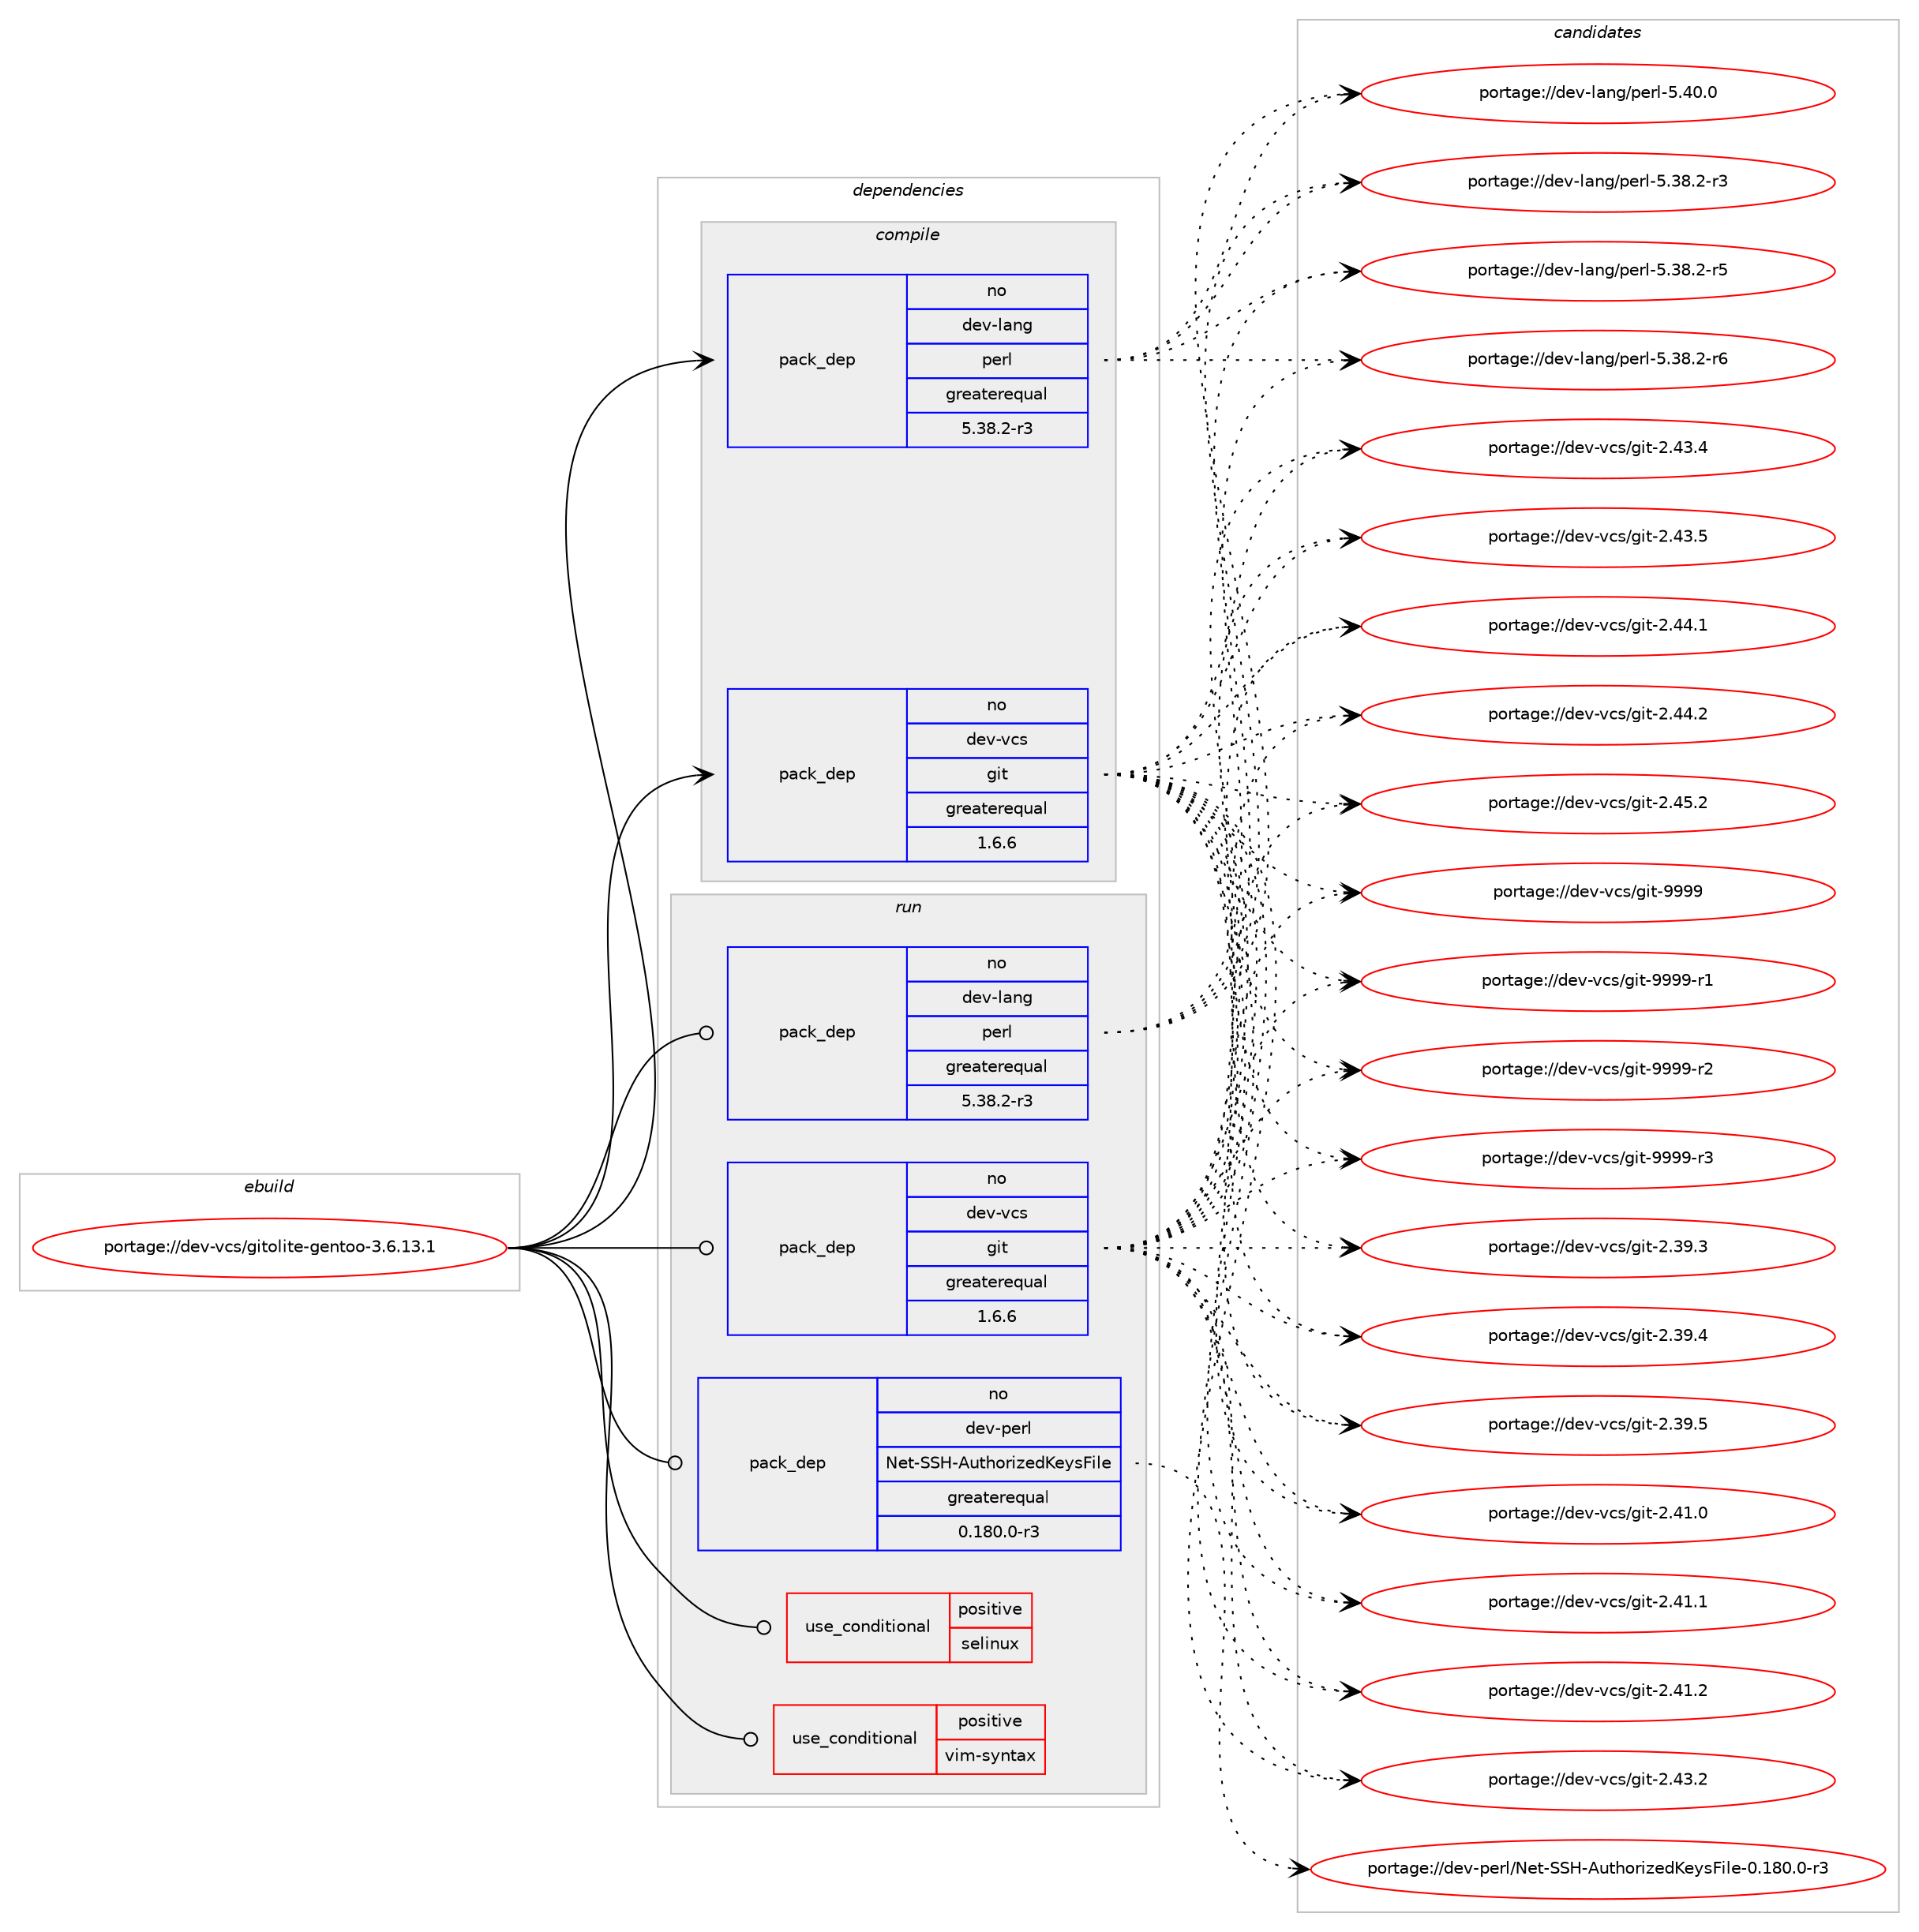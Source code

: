 digraph prolog {

# *************
# Graph options
# *************

newrank=true;
concentrate=true;
compound=true;
graph [rankdir=LR,fontname=Helvetica,fontsize=10,ranksep=1.5];#, ranksep=2.5, nodesep=0.2];
edge  [arrowhead=vee];
node  [fontname=Helvetica,fontsize=10];

# **********
# The ebuild
# **********

subgraph cluster_leftcol {
color=gray;
rank=same;
label=<<i>ebuild</i>>;
id [label="portage://dev-vcs/gitolite-gentoo-3.6.13.1", color=red, width=4, href="../dev-vcs/gitolite-gentoo-3.6.13.1.svg"];
}

# ****************
# The dependencies
# ****************

subgraph cluster_midcol {
color=gray;
label=<<i>dependencies</i>>;
subgraph cluster_compile {
fillcolor="#eeeeee";
style=filled;
label=<<i>compile</i>>;
subgraph pack50899 {
dependency113443 [label=<<TABLE BORDER="0" CELLBORDER="1" CELLSPACING="0" CELLPADDING="4" WIDTH="220"><TR><TD ROWSPAN="6" CELLPADDING="30">pack_dep</TD></TR><TR><TD WIDTH="110">no</TD></TR><TR><TD>dev-lang</TD></TR><TR><TD>perl</TD></TR><TR><TD>greaterequal</TD></TR><TR><TD>5.38.2-r3</TD></TR></TABLE>>, shape=none, color=blue];
}
id:e -> dependency113443:w [weight=20,style="solid",arrowhead="vee"];
# *** BEGIN UNKNOWN DEPENDENCY TYPE (TODO) ***
# id -> package_dependency(portage://dev-vcs/gitolite-gentoo-3.6.13.1,install,no,dev-lang,perl,none,[,,],[],[])
# *** END UNKNOWN DEPENDENCY TYPE (TODO) ***

subgraph pack50900 {
dependency113444 [label=<<TABLE BORDER="0" CELLBORDER="1" CELLSPACING="0" CELLPADDING="4" WIDTH="220"><TR><TD ROWSPAN="6" CELLPADDING="30">pack_dep</TD></TR><TR><TD WIDTH="110">no</TD></TR><TR><TD>dev-vcs</TD></TR><TR><TD>git</TD></TR><TR><TD>greaterequal</TD></TR><TR><TD>1.6.6</TD></TR></TABLE>>, shape=none, color=blue];
}
id:e -> dependency113444:w [weight=20,style="solid",arrowhead="vee"];
# *** BEGIN UNKNOWN DEPENDENCY TYPE (TODO) ***
# id -> package_dependency(portage://dev-vcs/gitolite-gentoo-3.6.13.1,install,no,virtual,perl-File-Path,none,[,,],[],[])
# *** END UNKNOWN DEPENDENCY TYPE (TODO) ***

# *** BEGIN UNKNOWN DEPENDENCY TYPE (TODO) ***
# id -> package_dependency(portage://dev-vcs/gitolite-gentoo-3.6.13.1,install,no,virtual,perl-File-Temp,none,[,,],[],[])
# *** END UNKNOWN DEPENDENCY TYPE (TODO) ***

}
subgraph cluster_compileandrun {
fillcolor="#eeeeee";
style=filled;
label=<<i>compile and run</i>>;
}
subgraph cluster_run {
fillcolor="#eeeeee";
style=filled;
label=<<i>run</i>>;
subgraph cond61101 {
dependency113445 [label=<<TABLE BORDER="0" CELLBORDER="1" CELLSPACING="0" CELLPADDING="4"><TR><TD ROWSPAN="3" CELLPADDING="10">use_conditional</TD></TR><TR><TD>positive</TD></TR><TR><TD>selinux</TD></TR></TABLE>>, shape=none, color=red];
# *** BEGIN UNKNOWN DEPENDENCY TYPE (TODO) ***
# dependency113445 -> package_dependency(portage://dev-vcs/gitolite-gentoo-3.6.13.1,run,no,sec-policy,selinux-gitosis,none,[,,],[],[])
# *** END UNKNOWN DEPENDENCY TYPE (TODO) ***

}
id:e -> dependency113445:w [weight=20,style="solid",arrowhead="odot"];
subgraph cond61102 {
dependency113446 [label=<<TABLE BORDER="0" CELLBORDER="1" CELLSPACING="0" CELLPADDING="4"><TR><TD ROWSPAN="3" CELLPADDING="10">use_conditional</TD></TR><TR><TD>positive</TD></TR><TR><TD>vim-syntax</TD></TR></TABLE>>, shape=none, color=red];
# *** BEGIN UNKNOWN DEPENDENCY TYPE (TODO) ***
# dependency113446 -> package_dependency(portage://dev-vcs/gitolite-gentoo-3.6.13.1,run,no,app-vim,gitolite-syntax,none,[,,],[],[])
# *** END UNKNOWN DEPENDENCY TYPE (TODO) ***

}
id:e -> dependency113446:w [weight=20,style="solid",arrowhead="odot"];
# *** BEGIN UNKNOWN DEPENDENCY TYPE (TODO) ***
# id -> package_dependency(portage://dev-vcs/gitolite-gentoo-3.6.13.1,run,no,acct-group,git,none,[,,],[],[])
# *** END UNKNOWN DEPENDENCY TYPE (TODO) ***

# *** BEGIN UNKNOWN DEPENDENCY TYPE (TODO) ***
# id -> package_dependency(portage://dev-vcs/gitolite-gentoo-3.6.13.1,run,no,acct-user,git,none,[,,],[],[use(enable(gitolite),none)])
# *** END UNKNOWN DEPENDENCY TYPE (TODO) ***

subgraph pack50901 {
dependency113447 [label=<<TABLE BORDER="0" CELLBORDER="1" CELLSPACING="0" CELLPADDING="4" WIDTH="220"><TR><TD ROWSPAN="6" CELLPADDING="30">pack_dep</TD></TR><TR><TD WIDTH="110">no</TD></TR><TR><TD>dev-lang</TD></TR><TR><TD>perl</TD></TR><TR><TD>greaterequal</TD></TR><TR><TD>5.38.2-r3</TD></TR></TABLE>>, shape=none, color=blue];
}
id:e -> dependency113447:w [weight=20,style="solid",arrowhead="odot"];
# *** BEGIN UNKNOWN DEPENDENCY TYPE (TODO) ***
# id -> package_dependency(portage://dev-vcs/gitolite-gentoo-3.6.13.1,run,no,dev-lang,perl,none,[,,],[],[])
# *** END UNKNOWN DEPENDENCY TYPE (TODO) ***

# *** BEGIN UNKNOWN DEPENDENCY TYPE (TODO) ***
# id -> package_dependency(portage://dev-vcs/gitolite-gentoo-3.6.13.1,run,no,dev-lang,perl,none,[,,],any_same_slot,[])
# *** END UNKNOWN DEPENDENCY TYPE (TODO) ***

# *** BEGIN UNKNOWN DEPENDENCY TYPE (TODO) ***
# id -> package_dependency(portage://dev-vcs/gitolite-gentoo-3.6.13.1,run,no,dev-perl,JSON,none,[,,],[],[])
# *** END UNKNOWN DEPENDENCY TYPE (TODO) ***

subgraph pack50902 {
dependency113448 [label=<<TABLE BORDER="0" CELLBORDER="1" CELLSPACING="0" CELLPADDING="4" WIDTH="220"><TR><TD ROWSPAN="6" CELLPADDING="30">pack_dep</TD></TR><TR><TD WIDTH="110">no</TD></TR><TR><TD>dev-perl</TD></TR><TR><TD>Net-SSH-AuthorizedKeysFile</TD></TR><TR><TD>greaterequal</TD></TR><TR><TD>0.180.0-r3</TD></TR></TABLE>>, shape=none, color=blue];
}
id:e -> dependency113448:w [weight=20,style="solid",arrowhead="odot"];
subgraph pack50903 {
dependency113449 [label=<<TABLE BORDER="0" CELLBORDER="1" CELLSPACING="0" CELLPADDING="4" WIDTH="220"><TR><TD ROWSPAN="6" CELLPADDING="30">pack_dep</TD></TR><TR><TD WIDTH="110">no</TD></TR><TR><TD>dev-vcs</TD></TR><TR><TD>git</TD></TR><TR><TD>greaterequal</TD></TR><TR><TD>1.6.6</TD></TR></TABLE>>, shape=none, color=blue];
}
id:e -> dependency113449:w [weight=20,style="solid",arrowhead="odot"];
# *** BEGIN UNKNOWN DEPENDENCY TYPE (TODO) ***
# id -> package_dependency(portage://dev-vcs/gitolite-gentoo-3.6.13.1,run,no,virtual,perl-File-Path,none,[,,],[],[])
# *** END UNKNOWN DEPENDENCY TYPE (TODO) ***

# *** BEGIN UNKNOWN DEPENDENCY TYPE (TODO) ***
# id -> package_dependency(portage://dev-vcs/gitolite-gentoo-3.6.13.1,run,no,virtual,perl-File-Temp,none,[,,],[],[])
# *** END UNKNOWN DEPENDENCY TYPE (TODO) ***

# *** BEGIN UNKNOWN DEPENDENCY TYPE (TODO) ***
# id -> package_dependency(portage://dev-vcs/gitolite-gentoo-3.6.13.1,run,weak,dev-vcs,gitolite,none,[,,],[],[])
# *** END UNKNOWN DEPENDENCY TYPE (TODO) ***

}
}

# **************
# The candidates
# **************

subgraph cluster_choices {
rank=same;
color=gray;
label=<<i>candidates</i>>;

subgraph choice50899 {
color=black;
nodesep=1;
choice100101118451089711010347112101114108455346515646504511451 [label="portage://dev-lang/perl-5.38.2-r3", color=red, width=4,href="../dev-lang/perl-5.38.2-r3.svg"];
choice100101118451089711010347112101114108455346515646504511453 [label="portage://dev-lang/perl-5.38.2-r5", color=red, width=4,href="../dev-lang/perl-5.38.2-r5.svg"];
choice100101118451089711010347112101114108455346515646504511454 [label="portage://dev-lang/perl-5.38.2-r6", color=red, width=4,href="../dev-lang/perl-5.38.2-r6.svg"];
choice10010111845108971101034711210111410845534652484648 [label="portage://dev-lang/perl-5.40.0", color=red, width=4,href="../dev-lang/perl-5.40.0.svg"];
dependency113443:e -> choice100101118451089711010347112101114108455346515646504511451:w [style=dotted,weight="100"];
dependency113443:e -> choice100101118451089711010347112101114108455346515646504511453:w [style=dotted,weight="100"];
dependency113443:e -> choice100101118451089711010347112101114108455346515646504511454:w [style=dotted,weight="100"];
dependency113443:e -> choice10010111845108971101034711210111410845534652484648:w [style=dotted,weight="100"];
}
subgraph choice50900 {
color=black;
nodesep=1;
choice10010111845118991154710310511645504651574651 [label="portage://dev-vcs/git-2.39.3", color=red, width=4,href="../dev-vcs/git-2.39.3.svg"];
choice10010111845118991154710310511645504651574652 [label="portage://dev-vcs/git-2.39.4", color=red, width=4,href="../dev-vcs/git-2.39.4.svg"];
choice10010111845118991154710310511645504651574653 [label="portage://dev-vcs/git-2.39.5", color=red, width=4,href="../dev-vcs/git-2.39.5.svg"];
choice10010111845118991154710310511645504652494648 [label="portage://dev-vcs/git-2.41.0", color=red, width=4,href="../dev-vcs/git-2.41.0.svg"];
choice10010111845118991154710310511645504652494649 [label="portage://dev-vcs/git-2.41.1", color=red, width=4,href="../dev-vcs/git-2.41.1.svg"];
choice10010111845118991154710310511645504652494650 [label="portage://dev-vcs/git-2.41.2", color=red, width=4,href="../dev-vcs/git-2.41.2.svg"];
choice10010111845118991154710310511645504652514650 [label="portage://dev-vcs/git-2.43.2", color=red, width=4,href="../dev-vcs/git-2.43.2.svg"];
choice10010111845118991154710310511645504652514652 [label="portage://dev-vcs/git-2.43.4", color=red, width=4,href="../dev-vcs/git-2.43.4.svg"];
choice10010111845118991154710310511645504652514653 [label="portage://dev-vcs/git-2.43.5", color=red, width=4,href="../dev-vcs/git-2.43.5.svg"];
choice10010111845118991154710310511645504652524649 [label="portage://dev-vcs/git-2.44.1", color=red, width=4,href="../dev-vcs/git-2.44.1.svg"];
choice10010111845118991154710310511645504652524650 [label="portage://dev-vcs/git-2.44.2", color=red, width=4,href="../dev-vcs/git-2.44.2.svg"];
choice10010111845118991154710310511645504652534650 [label="portage://dev-vcs/git-2.45.2", color=red, width=4,href="../dev-vcs/git-2.45.2.svg"];
choice1001011184511899115471031051164557575757 [label="portage://dev-vcs/git-9999", color=red, width=4,href="../dev-vcs/git-9999.svg"];
choice10010111845118991154710310511645575757574511449 [label="portage://dev-vcs/git-9999-r1", color=red, width=4,href="../dev-vcs/git-9999-r1.svg"];
choice10010111845118991154710310511645575757574511450 [label="portage://dev-vcs/git-9999-r2", color=red, width=4,href="../dev-vcs/git-9999-r2.svg"];
choice10010111845118991154710310511645575757574511451 [label="portage://dev-vcs/git-9999-r3", color=red, width=4,href="../dev-vcs/git-9999-r3.svg"];
dependency113444:e -> choice10010111845118991154710310511645504651574651:w [style=dotted,weight="100"];
dependency113444:e -> choice10010111845118991154710310511645504651574652:w [style=dotted,weight="100"];
dependency113444:e -> choice10010111845118991154710310511645504651574653:w [style=dotted,weight="100"];
dependency113444:e -> choice10010111845118991154710310511645504652494648:w [style=dotted,weight="100"];
dependency113444:e -> choice10010111845118991154710310511645504652494649:w [style=dotted,weight="100"];
dependency113444:e -> choice10010111845118991154710310511645504652494650:w [style=dotted,weight="100"];
dependency113444:e -> choice10010111845118991154710310511645504652514650:w [style=dotted,weight="100"];
dependency113444:e -> choice10010111845118991154710310511645504652514652:w [style=dotted,weight="100"];
dependency113444:e -> choice10010111845118991154710310511645504652514653:w [style=dotted,weight="100"];
dependency113444:e -> choice10010111845118991154710310511645504652524649:w [style=dotted,weight="100"];
dependency113444:e -> choice10010111845118991154710310511645504652524650:w [style=dotted,weight="100"];
dependency113444:e -> choice10010111845118991154710310511645504652534650:w [style=dotted,weight="100"];
dependency113444:e -> choice1001011184511899115471031051164557575757:w [style=dotted,weight="100"];
dependency113444:e -> choice10010111845118991154710310511645575757574511449:w [style=dotted,weight="100"];
dependency113444:e -> choice10010111845118991154710310511645575757574511450:w [style=dotted,weight="100"];
dependency113444:e -> choice10010111845118991154710310511645575757574511451:w [style=dotted,weight="100"];
}
subgraph choice50901 {
color=black;
nodesep=1;
choice100101118451089711010347112101114108455346515646504511451 [label="portage://dev-lang/perl-5.38.2-r3", color=red, width=4,href="../dev-lang/perl-5.38.2-r3.svg"];
choice100101118451089711010347112101114108455346515646504511453 [label="portage://dev-lang/perl-5.38.2-r5", color=red, width=4,href="../dev-lang/perl-5.38.2-r5.svg"];
choice100101118451089711010347112101114108455346515646504511454 [label="portage://dev-lang/perl-5.38.2-r6", color=red, width=4,href="../dev-lang/perl-5.38.2-r6.svg"];
choice10010111845108971101034711210111410845534652484648 [label="portage://dev-lang/perl-5.40.0", color=red, width=4,href="../dev-lang/perl-5.40.0.svg"];
dependency113447:e -> choice100101118451089711010347112101114108455346515646504511451:w [style=dotted,weight="100"];
dependency113447:e -> choice100101118451089711010347112101114108455346515646504511453:w [style=dotted,weight="100"];
dependency113447:e -> choice100101118451089711010347112101114108455346515646504511454:w [style=dotted,weight="100"];
dependency113447:e -> choice10010111845108971101034711210111410845534652484648:w [style=dotted,weight="100"];
}
subgraph choice50902 {
color=black;
nodesep=1;
choice100101118451121011141084778101116458383724565117116104111114105122101100751011211157010510810145484649564846484511451 [label="portage://dev-perl/Net-SSH-AuthorizedKeysFile-0.180.0-r3", color=red, width=4,href="../dev-perl/Net-SSH-AuthorizedKeysFile-0.180.0-r3.svg"];
dependency113448:e -> choice100101118451121011141084778101116458383724565117116104111114105122101100751011211157010510810145484649564846484511451:w [style=dotted,weight="100"];
}
subgraph choice50903 {
color=black;
nodesep=1;
choice10010111845118991154710310511645504651574651 [label="portage://dev-vcs/git-2.39.3", color=red, width=4,href="../dev-vcs/git-2.39.3.svg"];
choice10010111845118991154710310511645504651574652 [label="portage://dev-vcs/git-2.39.4", color=red, width=4,href="../dev-vcs/git-2.39.4.svg"];
choice10010111845118991154710310511645504651574653 [label="portage://dev-vcs/git-2.39.5", color=red, width=4,href="../dev-vcs/git-2.39.5.svg"];
choice10010111845118991154710310511645504652494648 [label="portage://dev-vcs/git-2.41.0", color=red, width=4,href="../dev-vcs/git-2.41.0.svg"];
choice10010111845118991154710310511645504652494649 [label="portage://dev-vcs/git-2.41.1", color=red, width=4,href="../dev-vcs/git-2.41.1.svg"];
choice10010111845118991154710310511645504652494650 [label="portage://dev-vcs/git-2.41.2", color=red, width=4,href="../dev-vcs/git-2.41.2.svg"];
choice10010111845118991154710310511645504652514650 [label="portage://dev-vcs/git-2.43.2", color=red, width=4,href="../dev-vcs/git-2.43.2.svg"];
choice10010111845118991154710310511645504652514652 [label="portage://dev-vcs/git-2.43.4", color=red, width=4,href="../dev-vcs/git-2.43.4.svg"];
choice10010111845118991154710310511645504652514653 [label="portage://dev-vcs/git-2.43.5", color=red, width=4,href="../dev-vcs/git-2.43.5.svg"];
choice10010111845118991154710310511645504652524649 [label="portage://dev-vcs/git-2.44.1", color=red, width=4,href="../dev-vcs/git-2.44.1.svg"];
choice10010111845118991154710310511645504652524650 [label="portage://dev-vcs/git-2.44.2", color=red, width=4,href="../dev-vcs/git-2.44.2.svg"];
choice10010111845118991154710310511645504652534650 [label="portage://dev-vcs/git-2.45.2", color=red, width=4,href="../dev-vcs/git-2.45.2.svg"];
choice1001011184511899115471031051164557575757 [label="portage://dev-vcs/git-9999", color=red, width=4,href="../dev-vcs/git-9999.svg"];
choice10010111845118991154710310511645575757574511449 [label="portage://dev-vcs/git-9999-r1", color=red, width=4,href="../dev-vcs/git-9999-r1.svg"];
choice10010111845118991154710310511645575757574511450 [label="portage://dev-vcs/git-9999-r2", color=red, width=4,href="../dev-vcs/git-9999-r2.svg"];
choice10010111845118991154710310511645575757574511451 [label="portage://dev-vcs/git-9999-r3", color=red, width=4,href="../dev-vcs/git-9999-r3.svg"];
dependency113449:e -> choice10010111845118991154710310511645504651574651:w [style=dotted,weight="100"];
dependency113449:e -> choice10010111845118991154710310511645504651574652:w [style=dotted,weight="100"];
dependency113449:e -> choice10010111845118991154710310511645504651574653:w [style=dotted,weight="100"];
dependency113449:e -> choice10010111845118991154710310511645504652494648:w [style=dotted,weight="100"];
dependency113449:e -> choice10010111845118991154710310511645504652494649:w [style=dotted,weight="100"];
dependency113449:e -> choice10010111845118991154710310511645504652494650:w [style=dotted,weight="100"];
dependency113449:e -> choice10010111845118991154710310511645504652514650:w [style=dotted,weight="100"];
dependency113449:e -> choice10010111845118991154710310511645504652514652:w [style=dotted,weight="100"];
dependency113449:e -> choice10010111845118991154710310511645504652514653:w [style=dotted,weight="100"];
dependency113449:e -> choice10010111845118991154710310511645504652524649:w [style=dotted,weight="100"];
dependency113449:e -> choice10010111845118991154710310511645504652524650:w [style=dotted,weight="100"];
dependency113449:e -> choice10010111845118991154710310511645504652534650:w [style=dotted,weight="100"];
dependency113449:e -> choice1001011184511899115471031051164557575757:w [style=dotted,weight="100"];
dependency113449:e -> choice10010111845118991154710310511645575757574511449:w [style=dotted,weight="100"];
dependency113449:e -> choice10010111845118991154710310511645575757574511450:w [style=dotted,weight="100"];
dependency113449:e -> choice10010111845118991154710310511645575757574511451:w [style=dotted,weight="100"];
}
}

}
